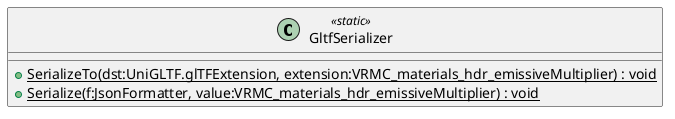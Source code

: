 @startuml
class GltfSerializer <<static>> {
    + {static} SerializeTo(dst:UniGLTF.glTFExtension, extension:VRMC_materials_hdr_emissiveMultiplier) : void
    + {static} Serialize(f:JsonFormatter, value:VRMC_materials_hdr_emissiveMultiplier) : void
}
@enduml

